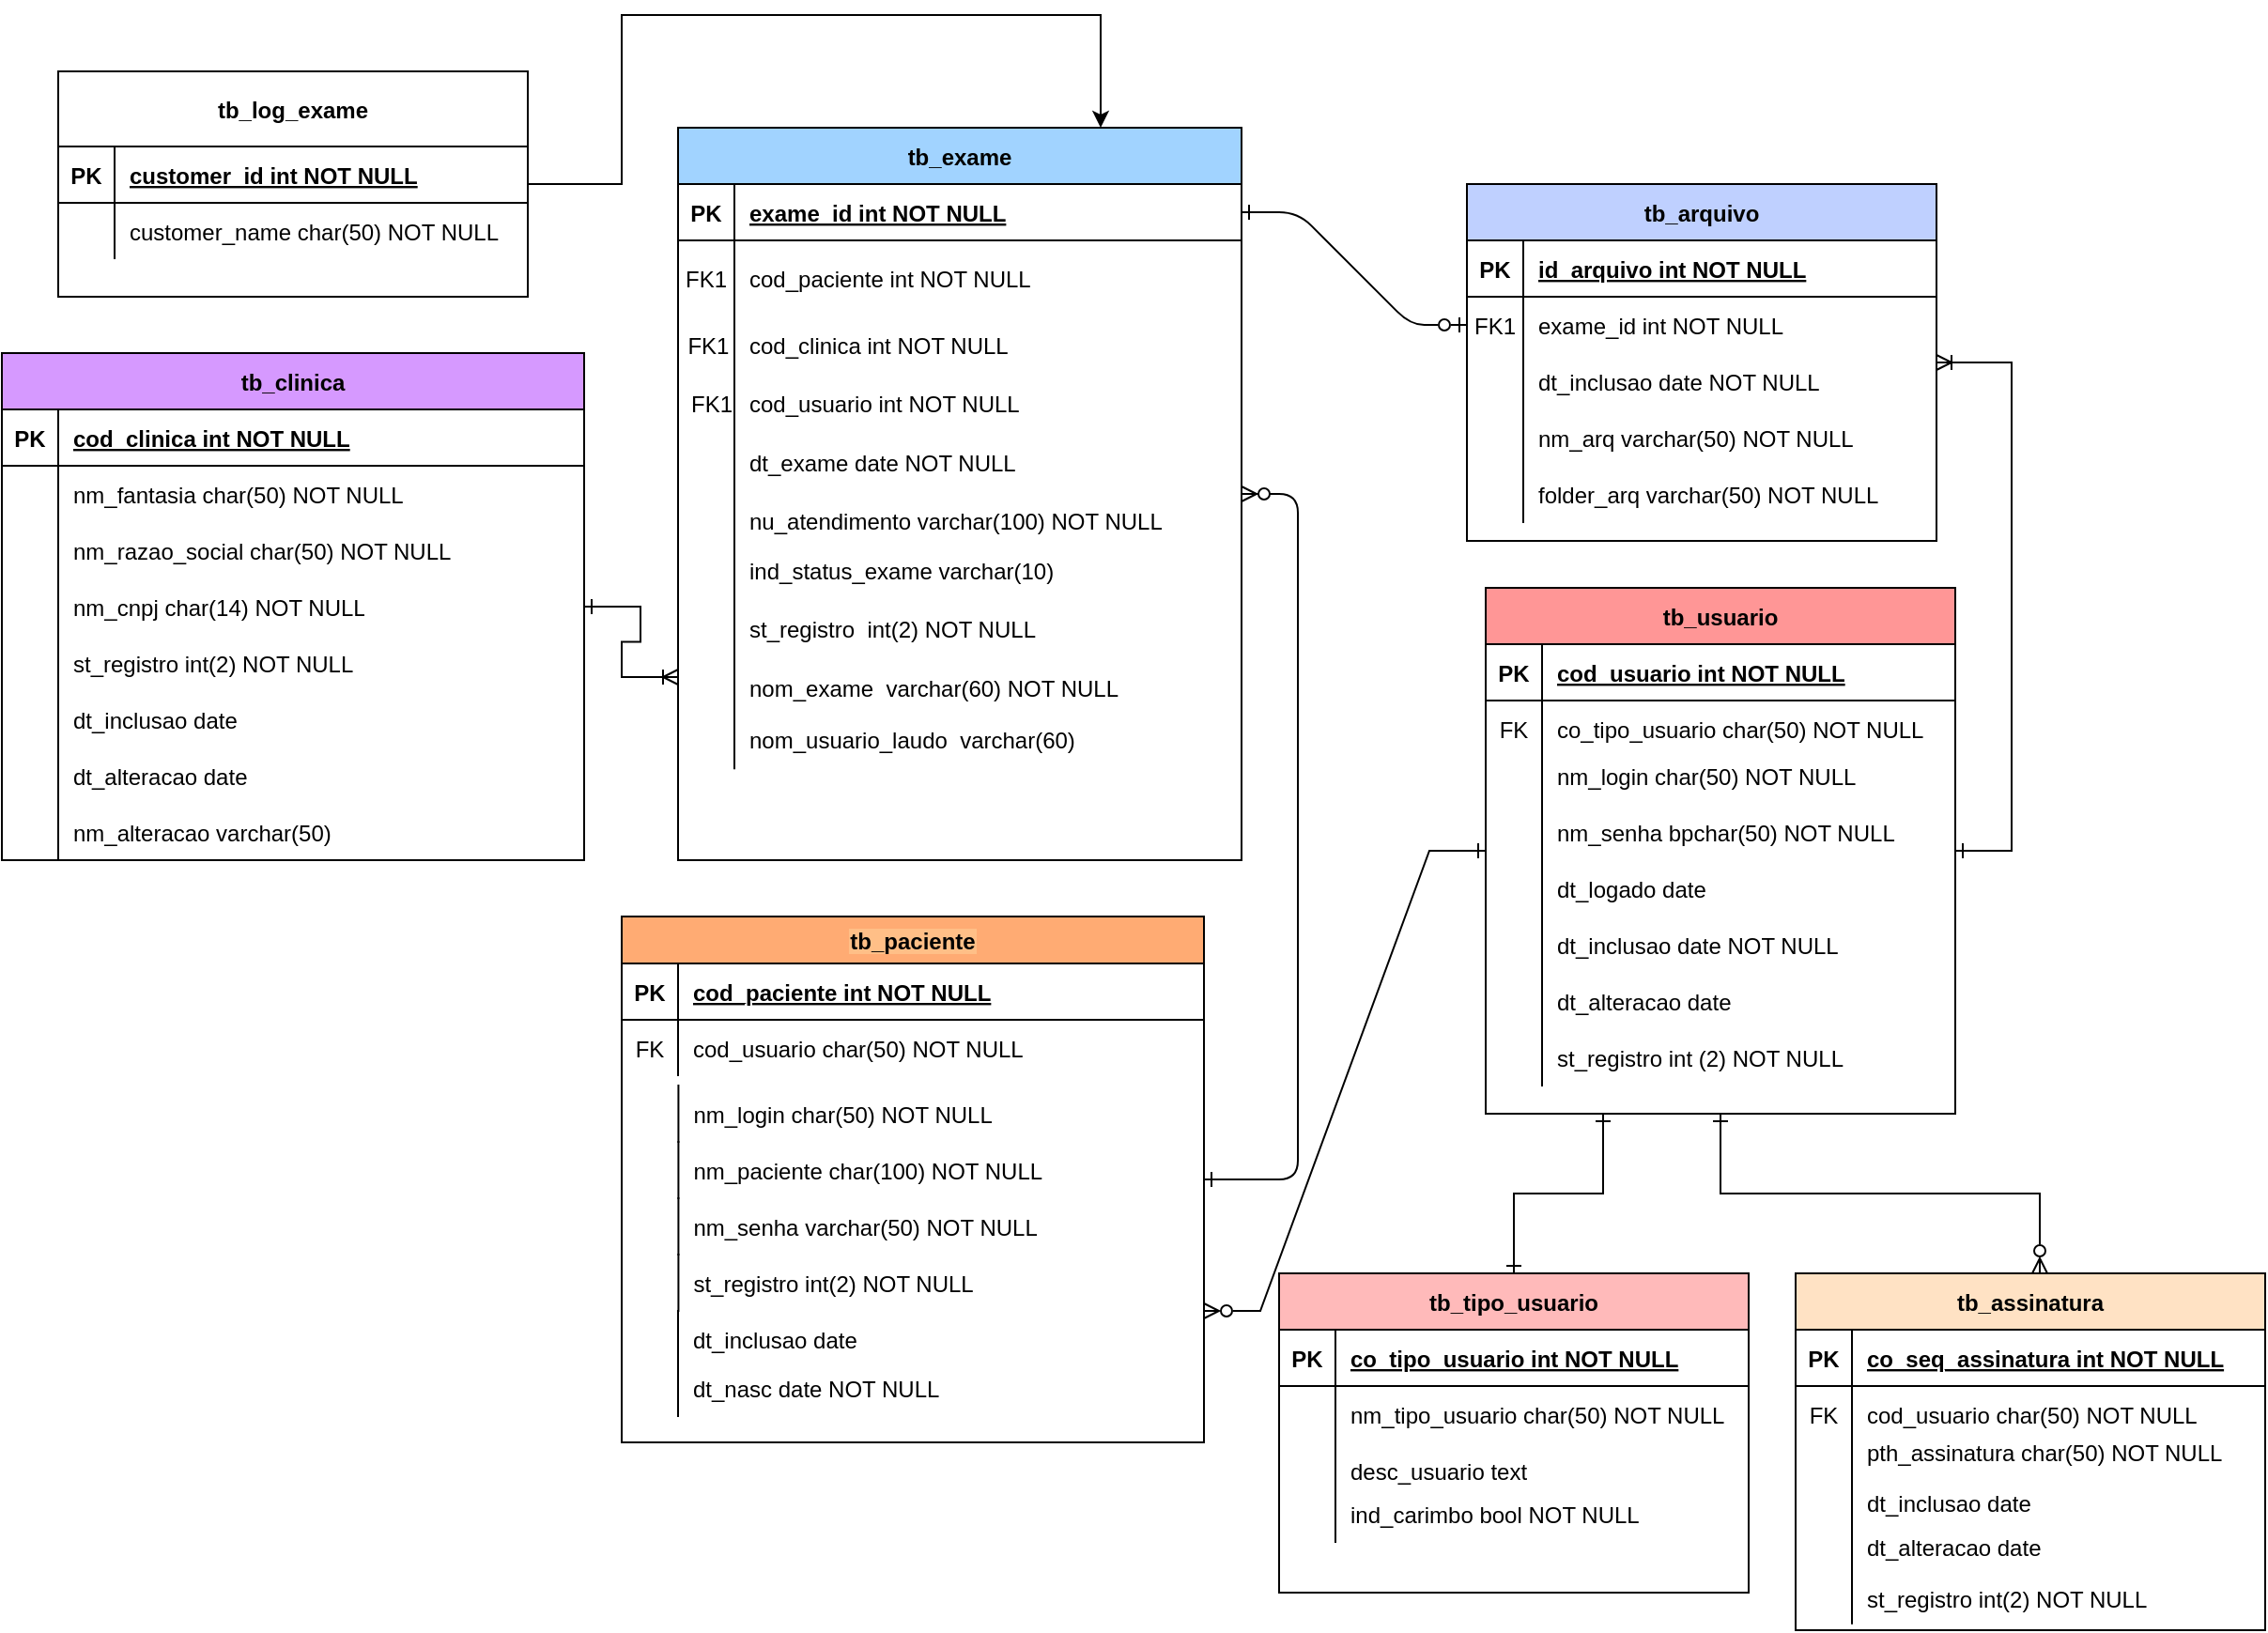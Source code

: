 <mxfile version="21.6.6" type="github">
  <diagram id="R2lEEEUBdFMjLlhIrx00" name="Page-1">
    <mxGraphModel dx="2359" dy="1923" grid="1" gridSize="10" guides="1" tooltips="1" connect="1" arrows="1" fold="1" page="1" pageScale="1" pageWidth="850" pageHeight="1100" math="0" shadow="0" extFonts="Permanent Marker^https://fonts.googleapis.com/css?family=Permanent+Marker">
      <root>
        <mxCell id="0" />
        <mxCell id="1" parent="0" />
        <mxCell id="C-vyLk0tnHw3VtMMgP7b-12" value="" style="edgeStyle=entityRelationEdgeStyle;endArrow=ERzeroToOne;startArrow=ERone;endFill=0;startFill=0;" parent="1" source="C-vyLk0tnHw3VtMMgP7b-3" target="C-vyLk0tnHw3VtMMgP7b-17" edge="1">
          <mxGeometry width="100" height="100" relative="1" as="geometry">
            <mxPoint x="400" y="180" as="sourcePoint" />
            <mxPoint x="460" y="205" as="targetPoint" />
          </mxGeometry>
        </mxCell>
        <mxCell id="cQwE3mgir7CWZ5x__9AR-60" style="edgeStyle=entityRelationEdgeStyle;rounded=0;orthogonalLoop=1;jettySize=auto;html=1;entryX=1;entryY=0.75;entryDx=0;entryDy=0;endArrow=ERzeroToMany;endFill=0;startArrow=ERone;startFill=0;" edge="1" parent="1" source="cQwE3mgir7CWZ5x__9AR-1" target="C-vyLk0tnHw3VtMMgP7b-23">
          <mxGeometry relative="1" as="geometry">
            <Array as="points">
              <mxPoint x="220" y="300" />
              <mxPoint x="240" y="300" />
            </Array>
          </mxGeometry>
        </mxCell>
        <mxCell id="cQwE3mgir7CWZ5x__9AR-61" style="edgeStyle=entityRelationEdgeStyle;rounded=0;orthogonalLoop=1;jettySize=auto;html=1;entryX=1;entryY=0.5;entryDx=0;entryDy=0;startArrow=ERone;startFill=0;endArrow=ERoneToMany;endFill=0;" edge="1" parent="1" source="cQwE3mgir7CWZ5x__9AR-1" target="C-vyLk0tnHw3VtMMgP7b-13">
          <mxGeometry relative="1" as="geometry" />
        </mxCell>
        <mxCell id="cQwE3mgir7CWZ5x__9AR-103" style="edgeStyle=orthogonalEdgeStyle;rounded=0;orthogonalLoop=1;jettySize=auto;html=1;entryX=0.52;entryY=0;entryDx=0;entryDy=0;entryPerimeter=0;endArrow=ERzeroToMany;endFill=0;targetPerimeterSpacing=-1;startArrow=ERone;startFill=0;" edge="1" parent="1" source="cQwE3mgir7CWZ5x__9AR-1" target="cQwE3mgir7CWZ5x__9AR-52">
          <mxGeometry relative="1" as="geometry" />
        </mxCell>
        <mxCell id="cQwE3mgir7CWZ5x__9AR-75" value="" style="group" vertex="1" connectable="0" parent="1">
          <mxGeometry x="-530" y="115" width="330" height="270" as="geometry" />
        </mxCell>
        <mxCell id="cQwE3mgir7CWZ5x__9AR-84" value="" style="group" vertex="1" connectable="0" parent="cQwE3mgir7CWZ5x__9AR-75">
          <mxGeometry y="-275" width="310" height="270" as="geometry" />
        </mxCell>
        <mxCell id="cQwE3mgir7CWZ5x__9AR-85" value="" style="group" vertex="1" connectable="0" parent="cQwE3mgir7CWZ5x__9AR-84">
          <mxGeometry width="310" height="270" as="geometry" />
        </mxCell>
        <mxCell id="cQwE3mgir7CWZ5x__9AR-38" value="tb_clinica" style="shape=table;startSize=30;container=1;collapsible=1;childLayout=tableLayout;fixedRows=1;rowLines=0;fontStyle=1;align=center;resizeLast=1;fillColor=#D699FF;" vertex="1" parent="cQwE3mgir7CWZ5x__9AR-85">
          <mxGeometry width="310" height="270" as="geometry" />
        </mxCell>
        <mxCell id="cQwE3mgir7CWZ5x__9AR-39" value="" style="shape=partialRectangle;collapsible=0;dropTarget=0;pointerEvents=0;fillColor=none;points=[[0,0.5],[1,0.5]];portConstraint=eastwest;top=0;left=0;right=0;bottom=1;" vertex="1" parent="cQwE3mgir7CWZ5x__9AR-38">
          <mxGeometry y="30" width="310" height="30" as="geometry" />
        </mxCell>
        <mxCell id="cQwE3mgir7CWZ5x__9AR-40" value="PK" style="shape=partialRectangle;overflow=hidden;connectable=0;fillColor=none;top=0;left=0;bottom=0;right=0;fontStyle=1;" vertex="1" parent="cQwE3mgir7CWZ5x__9AR-39">
          <mxGeometry width="30" height="30" as="geometry">
            <mxRectangle width="30" height="30" as="alternateBounds" />
          </mxGeometry>
        </mxCell>
        <mxCell id="cQwE3mgir7CWZ5x__9AR-41" value="cod_clinica int NOT NULL " style="shape=partialRectangle;overflow=hidden;connectable=0;fillColor=none;top=0;left=0;bottom=0;right=0;align=left;spacingLeft=6;fontStyle=5;" vertex="1" parent="cQwE3mgir7CWZ5x__9AR-39">
          <mxGeometry x="30" width="280" height="30" as="geometry">
            <mxRectangle width="280" height="30" as="alternateBounds" />
          </mxGeometry>
        </mxCell>
        <mxCell id="cQwE3mgir7CWZ5x__9AR-42" value="" style="shape=partialRectangle;collapsible=0;dropTarget=0;pointerEvents=0;fillColor=none;points=[[0,0.5],[1,0.5]];portConstraint=eastwest;top=0;left=0;right=0;bottom=0;" vertex="1" parent="cQwE3mgir7CWZ5x__9AR-38">
          <mxGeometry y="60" width="310" height="30" as="geometry" />
        </mxCell>
        <mxCell id="cQwE3mgir7CWZ5x__9AR-43" value="" style="shape=partialRectangle;overflow=hidden;connectable=0;fillColor=none;top=0;left=0;bottom=0;right=0;" vertex="1" parent="cQwE3mgir7CWZ5x__9AR-42">
          <mxGeometry width="30" height="30" as="geometry">
            <mxRectangle width="30" height="30" as="alternateBounds" />
          </mxGeometry>
        </mxCell>
        <mxCell id="cQwE3mgir7CWZ5x__9AR-44" value="nm_fantasia char(50) NOT NULL" style="shape=partialRectangle;overflow=hidden;connectable=0;fillColor=none;top=0;left=0;bottom=0;right=0;align=left;spacingLeft=6;" vertex="1" parent="cQwE3mgir7CWZ5x__9AR-42">
          <mxGeometry x="30" width="280" height="30" as="geometry">
            <mxRectangle width="280" height="30" as="alternateBounds" />
          </mxGeometry>
        </mxCell>
        <mxCell id="cQwE3mgir7CWZ5x__9AR-69" value="nm_razao_social char(50) NOT NULL" style="shape=partialRectangle;overflow=hidden;connectable=0;fillColor=none;top=0;left=1;bottom=0;right=0;align=left;spacingLeft=6;" vertex="1" parent="cQwE3mgir7CWZ5x__9AR-85">
          <mxGeometry x="30" y="90" width="230" height="30" as="geometry">
            <mxRectangle width="220" height="30" as="alternateBounds" />
          </mxGeometry>
        </mxCell>
        <mxCell id="cQwE3mgir7CWZ5x__9AR-70" value="nm_cnpj char(14) NOT NULL" style="shape=partialRectangle;overflow=hidden;connectable=0;fillColor=none;top=0;left=1;bottom=0;right=0;align=left;spacingLeft=6;" vertex="1" parent="cQwE3mgir7CWZ5x__9AR-85">
          <mxGeometry x="30" y="120" width="163.75" height="30" as="geometry">
            <mxRectangle width="220" height="30" as="alternateBounds" />
          </mxGeometry>
        </mxCell>
        <mxCell id="cQwE3mgir7CWZ5x__9AR-71" value="st_registro int(2) NOT NULL" style="shape=partialRectangle;overflow=hidden;connectable=0;fillColor=none;top=0;left=1;bottom=0;right=0;align=left;spacingLeft=6;" vertex="1" parent="cQwE3mgir7CWZ5x__9AR-85">
          <mxGeometry x="30" y="150" width="163.75" height="30" as="geometry">
            <mxRectangle width="220" height="30" as="alternateBounds" />
          </mxGeometry>
        </mxCell>
        <mxCell id="cQwE3mgir7CWZ5x__9AR-72" value="dt_inclusao date" style="shape=partialRectangle;overflow=hidden;connectable=0;fillColor=none;top=0;left=1;bottom=0;right=0;align=left;spacingLeft=6;" vertex="1" parent="cQwE3mgir7CWZ5x__9AR-85">
          <mxGeometry x="30" y="180" width="163.75" height="30" as="geometry">
            <mxRectangle width="220" height="30" as="alternateBounds" />
          </mxGeometry>
        </mxCell>
        <mxCell id="cQwE3mgir7CWZ5x__9AR-73" value="dt_alteracao date" style="shape=partialRectangle;overflow=hidden;connectable=0;fillColor=none;top=0;left=1;bottom=0;right=0;align=left;spacingLeft=6;" vertex="1" parent="cQwE3mgir7CWZ5x__9AR-85">
          <mxGeometry x="30" y="210" width="163.75" height="30" as="geometry">
            <mxRectangle width="220" height="30" as="alternateBounds" />
          </mxGeometry>
        </mxCell>
        <mxCell id="cQwE3mgir7CWZ5x__9AR-74" value="nm_alteracao varchar(50)" style="shape=partialRectangle;overflow=hidden;connectable=0;fillColor=none;top=0;left=1;bottom=0;right=0;align=left;spacingLeft=6;" vertex="1" parent="cQwE3mgir7CWZ5x__9AR-85">
          <mxGeometry x="30" y="240" width="163.75" height="30" as="geometry">
            <mxRectangle width="220" height="30" as="alternateBounds" />
          </mxGeometry>
        </mxCell>
        <mxCell id="cQwE3mgir7CWZ5x__9AR-78" value="" style="group" vertex="1" connectable="0" parent="1">
          <mxGeometry x="250" y="-250" width="250" height="190" as="geometry" />
        </mxCell>
        <mxCell id="C-vyLk0tnHw3VtMMgP7b-13" value="tb_arquivo" style="shape=table;startSize=30;container=1;collapsible=1;childLayout=tableLayout;fixedRows=1;rowLines=0;fontStyle=1;align=center;resizeLast=1;fillColor=#BFD0FF;" parent="cQwE3mgir7CWZ5x__9AR-78" vertex="1">
          <mxGeometry width="250" height="190" as="geometry" />
        </mxCell>
        <mxCell id="C-vyLk0tnHw3VtMMgP7b-14" value="" style="shape=partialRectangle;collapsible=0;dropTarget=0;pointerEvents=0;fillColor=none;points=[[0,0.5],[1,0.5]];portConstraint=eastwest;top=0;left=0;right=0;bottom=1;" parent="C-vyLk0tnHw3VtMMgP7b-13" vertex="1">
          <mxGeometry y="30" width="250" height="30" as="geometry" />
        </mxCell>
        <mxCell id="C-vyLk0tnHw3VtMMgP7b-15" value="PK" style="shape=partialRectangle;overflow=hidden;connectable=0;fillColor=none;top=0;left=0;bottom=0;right=0;fontStyle=1;" parent="C-vyLk0tnHw3VtMMgP7b-14" vertex="1">
          <mxGeometry width="30" height="30" as="geometry">
            <mxRectangle width="30" height="30" as="alternateBounds" />
          </mxGeometry>
        </mxCell>
        <mxCell id="C-vyLk0tnHw3VtMMgP7b-16" value="id_arquivo int NOT NULL " style="shape=partialRectangle;overflow=hidden;connectable=0;fillColor=none;top=0;left=0;bottom=0;right=0;align=left;spacingLeft=6;fontStyle=5;" parent="C-vyLk0tnHw3VtMMgP7b-14" vertex="1">
          <mxGeometry x="30" width="220" height="30" as="geometry">
            <mxRectangle width="220" height="30" as="alternateBounds" />
          </mxGeometry>
        </mxCell>
        <mxCell id="C-vyLk0tnHw3VtMMgP7b-17" value="" style="shape=partialRectangle;collapsible=0;dropTarget=0;pointerEvents=0;fillColor=none;points=[[0,0.5],[1,0.5]];portConstraint=eastwest;top=0;left=0;right=0;bottom=0;" parent="C-vyLk0tnHw3VtMMgP7b-13" vertex="1">
          <mxGeometry y="60" width="250" height="30" as="geometry" />
        </mxCell>
        <mxCell id="C-vyLk0tnHw3VtMMgP7b-18" value="FK1" style="shape=partialRectangle;overflow=hidden;connectable=0;fillColor=none;top=0;left=0;bottom=0;right=0;" parent="C-vyLk0tnHw3VtMMgP7b-17" vertex="1">
          <mxGeometry width="30" height="30" as="geometry">
            <mxRectangle width="30" height="30" as="alternateBounds" />
          </mxGeometry>
        </mxCell>
        <mxCell id="C-vyLk0tnHw3VtMMgP7b-19" value="exame_id int NOT NULL" style="shape=partialRectangle;overflow=hidden;connectable=0;fillColor=none;top=0;left=0;bottom=0;right=0;align=left;spacingLeft=6;" parent="C-vyLk0tnHw3VtMMgP7b-17" vertex="1">
          <mxGeometry x="30" width="220" height="30" as="geometry">
            <mxRectangle width="220" height="30" as="alternateBounds" />
          </mxGeometry>
        </mxCell>
        <mxCell id="C-vyLk0tnHw3VtMMgP7b-20" value="" style="shape=partialRectangle;collapsible=0;dropTarget=0;pointerEvents=0;fillColor=none;points=[[0,0.5],[1,0.5]];portConstraint=eastwest;top=0;left=0;right=0;bottom=0;" parent="C-vyLk0tnHw3VtMMgP7b-13" vertex="1">
          <mxGeometry y="90" width="250" height="30" as="geometry" />
        </mxCell>
        <mxCell id="C-vyLk0tnHw3VtMMgP7b-21" value="" style="shape=partialRectangle;overflow=hidden;connectable=0;fillColor=none;top=0;left=0;bottom=0;right=0;" parent="C-vyLk0tnHw3VtMMgP7b-20" vertex="1">
          <mxGeometry width="30" height="30" as="geometry">
            <mxRectangle width="30" height="30" as="alternateBounds" />
          </mxGeometry>
        </mxCell>
        <mxCell id="C-vyLk0tnHw3VtMMgP7b-22" value="dt_inclusao date NOT NULL" style="shape=partialRectangle;overflow=hidden;connectable=0;fillColor=none;top=0;left=0;bottom=0;right=0;align=left;spacingLeft=6;" parent="C-vyLk0tnHw3VtMMgP7b-20" vertex="1">
          <mxGeometry x="30" width="220" height="30" as="geometry">
            <mxRectangle width="220" height="30" as="alternateBounds" />
          </mxGeometry>
        </mxCell>
        <mxCell id="cQwE3mgir7CWZ5x__9AR-76" value="nm_arq varchar(50) NOT NULL" style="shape=partialRectangle;overflow=hidden;connectable=0;fillColor=none;top=0;left=1;bottom=0;right=0;align=left;spacingLeft=6;" vertex="1" parent="cQwE3mgir7CWZ5x__9AR-78">
          <mxGeometry x="30" y="120" width="220" height="30" as="geometry">
            <mxRectangle width="220" height="30" as="alternateBounds" />
          </mxGeometry>
        </mxCell>
        <mxCell id="cQwE3mgir7CWZ5x__9AR-77" value="folder_arq varchar(50) NOT NULL" style="shape=partialRectangle;overflow=hidden;connectable=0;fillColor=none;top=0;left=1;bottom=0;right=0;align=left;spacingLeft=6;" vertex="1" parent="cQwE3mgir7CWZ5x__9AR-78">
          <mxGeometry x="30" y="150" width="220" height="30" as="geometry">
            <mxRectangle width="220" height="30" as="alternateBounds" />
          </mxGeometry>
        </mxCell>
        <mxCell id="cQwE3mgir7CWZ5x__9AR-79" style="edgeStyle=entityRelationEdgeStyle;rounded=0;orthogonalLoop=1;jettySize=auto;html=1;entryX=0;entryY=0.75;entryDx=0;entryDy=0;startArrow=ERone;startFill=0;endArrow=ERoneToMany;endFill=0;" edge="1" parent="1" source="cQwE3mgir7CWZ5x__9AR-38" target="C-vyLk0tnHw3VtMMgP7b-2">
          <mxGeometry relative="1" as="geometry" />
        </mxCell>
        <mxCell id="cQwE3mgir7CWZ5x__9AR-104" value="" style="group" vertex="1" connectable="0" parent="1">
          <mxGeometry x="425" y="330" width="250" height="190" as="geometry" />
        </mxCell>
        <mxCell id="cQwE3mgir7CWZ5x__9AR-52" value="tb_assinatura" style="shape=table;startSize=30;container=1;collapsible=1;childLayout=tableLayout;fixedRows=1;rowLines=0;fontStyle=1;align=center;resizeLast=1;fillColor=#FFE2C4;" vertex="1" parent="cQwE3mgir7CWZ5x__9AR-104">
          <mxGeometry width="250" height="190" as="geometry" />
        </mxCell>
        <mxCell id="cQwE3mgir7CWZ5x__9AR-53" value="" style="shape=partialRectangle;collapsible=0;dropTarget=0;pointerEvents=0;fillColor=none;points=[[0,0.5],[1,0.5]];portConstraint=eastwest;top=0;left=0;right=0;bottom=1;" vertex="1" parent="cQwE3mgir7CWZ5x__9AR-52">
          <mxGeometry y="30" width="250" height="30" as="geometry" />
        </mxCell>
        <mxCell id="cQwE3mgir7CWZ5x__9AR-54" value="PK" style="shape=partialRectangle;overflow=hidden;connectable=0;fillColor=none;top=0;left=0;bottom=0;right=0;fontStyle=1;" vertex="1" parent="cQwE3mgir7CWZ5x__9AR-53">
          <mxGeometry width="30" height="30" as="geometry">
            <mxRectangle width="30" height="30" as="alternateBounds" />
          </mxGeometry>
        </mxCell>
        <mxCell id="cQwE3mgir7CWZ5x__9AR-55" value="co_seq_assinatura int NOT NULL " style="shape=partialRectangle;overflow=hidden;connectable=0;fillColor=none;top=0;left=0;bottom=0;right=0;align=left;spacingLeft=6;fontStyle=5;" vertex="1" parent="cQwE3mgir7CWZ5x__9AR-53">
          <mxGeometry x="30" width="220" height="30" as="geometry">
            <mxRectangle width="220" height="30" as="alternateBounds" />
          </mxGeometry>
        </mxCell>
        <mxCell id="cQwE3mgir7CWZ5x__9AR-56" value="" style="shape=partialRectangle;collapsible=0;dropTarget=0;pointerEvents=0;fillColor=none;points=[[0,0.5],[1,0.5]];portConstraint=eastwest;top=0;left=0;right=0;bottom=0;" vertex="1" parent="cQwE3mgir7CWZ5x__9AR-52">
          <mxGeometry y="60" width="250" height="30" as="geometry" />
        </mxCell>
        <mxCell id="cQwE3mgir7CWZ5x__9AR-57" value="FK" style="shape=partialRectangle;overflow=hidden;connectable=0;fillColor=none;top=0;left=0;bottom=0;right=0;" vertex="1" parent="cQwE3mgir7CWZ5x__9AR-56">
          <mxGeometry width="30" height="30" as="geometry">
            <mxRectangle width="30" height="30" as="alternateBounds" />
          </mxGeometry>
        </mxCell>
        <mxCell id="cQwE3mgir7CWZ5x__9AR-58" value="cod_usuario char(50) NOT NULL" style="shape=partialRectangle;overflow=hidden;connectable=0;fillColor=none;top=0;left=0;bottom=0;right=0;align=left;spacingLeft=6;" vertex="1" parent="cQwE3mgir7CWZ5x__9AR-56">
          <mxGeometry x="30" width="220" height="30" as="geometry">
            <mxRectangle width="220" height="30" as="alternateBounds" />
          </mxGeometry>
        </mxCell>
        <mxCell id="cQwE3mgir7CWZ5x__9AR-99" value="pth_assinatura char(50) NOT NULL" style="shape=partialRectangle;overflow=hidden;connectable=0;fillColor=none;top=0;left=1;bottom=0;right=0;align=left;spacingLeft=6;" vertex="1" parent="cQwE3mgir7CWZ5x__9AR-104">
          <mxGeometry x="30" y="81.429" width="220" height="27.143" as="geometry">
            <mxRectangle width="220" height="30" as="alternateBounds" />
          </mxGeometry>
        </mxCell>
        <mxCell id="cQwE3mgir7CWZ5x__9AR-100" value="dt_inclusao date" style="shape=partialRectangle;overflow=hidden;connectable=0;fillColor=none;top=0;left=1;bottom=0;right=0;align=left;spacingLeft=6;" vertex="1" parent="cQwE3mgir7CWZ5x__9AR-104">
          <mxGeometry x="30" y="108.571" width="220" height="27.143" as="geometry">
            <mxRectangle width="220" height="30" as="alternateBounds" />
          </mxGeometry>
        </mxCell>
        <mxCell id="cQwE3mgir7CWZ5x__9AR-101" value="dt_alteracao date" style="shape=partialRectangle;overflow=hidden;connectable=0;fillColor=none;top=0;left=1;bottom=0;right=0;align=left;spacingLeft=6;" vertex="1" parent="cQwE3mgir7CWZ5x__9AR-104">
          <mxGeometry x="30" y="132.095" width="220" height="27.143" as="geometry">
            <mxRectangle width="220" height="30" as="alternateBounds" />
          </mxGeometry>
        </mxCell>
        <mxCell id="cQwE3mgir7CWZ5x__9AR-102" value="st_registro int(2) NOT NULL" style="shape=partialRectangle;overflow=hidden;connectable=0;fillColor=none;top=0;left=1;bottom=0;right=0;align=left;spacingLeft=6;" vertex="1" parent="cQwE3mgir7CWZ5x__9AR-104">
          <mxGeometry x="30" y="159.238" width="220" height="27.143" as="geometry">
            <mxRectangle width="220" height="30" as="alternateBounds" />
          </mxGeometry>
        </mxCell>
        <mxCell id="cQwE3mgir7CWZ5x__9AR-107" value="" style="group" vertex="1" connectable="0" parent="1">
          <mxGeometry x="150" y="330" width="250" height="170" as="geometry" />
        </mxCell>
        <mxCell id="cQwE3mgir7CWZ5x__9AR-8" value="tb_tipo_usuario" style="shape=table;startSize=30;container=1;collapsible=1;childLayout=tableLayout;fixedRows=1;rowLines=0;fontStyle=1;align=center;resizeLast=1;fillColor=#FFBABA;" vertex="1" parent="cQwE3mgir7CWZ5x__9AR-107">
          <mxGeometry width="250" height="170" as="geometry" />
        </mxCell>
        <mxCell id="cQwE3mgir7CWZ5x__9AR-9" value="" style="shape=partialRectangle;collapsible=0;dropTarget=0;pointerEvents=0;fillColor=none;points=[[0,0.5],[1,0.5]];portConstraint=eastwest;top=0;left=0;right=0;bottom=1;" vertex="1" parent="cQwE3mgir7CWZ5x__9AR-8">
          <mxGeometry y="30" width="250" height="30" as="geometry" />
        </mxCell>
        <mxCell id="cQwE3mgir7CWZ5x__9AR-10" value="PK" style="shape=partialRectangle;overflow=hidden;connectable=0;fillColor=none;top=0;left=0;bottom=0;right=0;fontStyle=1;" vertex="1" parent="cQwE3mgir7CWZ5x__9AR-9">
          <mxGeometry width="30" height="30" as="geometry">
            <mxRectangle width="30" height="30" as="alternateBounds" />
          </mxGeometry>
        </mxCell>
        <mxCell id="cQwE3mgir7CWZ5x__9AR-11" value="co_tipo_usuario int NOT NULL " style="shape=partialRectangle;overflow=hidden;connectable=0;fillColor=none;top=0;left=0;bottom=0;right=0;align=left;spacingLeft=6;fontStyle=5;" vertex="1" parent="cQwE3mgir7CWZ5x__9AR-9">
          <mxGeometry x="30" width="220" height="30" as="geometry">
            <mxRectangle width="220" height="30" as="alternateBounds" />
          </mxGeometry>
        </mxCell>
        <mxCell id="cQwE3mgir7CWZ5x__9AR-12" value="" style="shape=partialRectangle;collapsible=0;dropTarget=0;pointerEvents=0;fillColor=none;points=[[0,0.5],[1,0.5]];portConstraint=eastwest;top=0;left=0;right=0;bottom=0;" vertex="1" parent="cQwE3mgir7CWZ5x__9AR-8">
          <mxGeometry y="60" width="250" height="30" as="geometry" />
        </mxCell>
        <mxCell id="cQwE3mgir7CWZ5x__9AR-13" value="" style="shape=partialRectangle;overflow=hidden;connectable=0;fillColor=none;top=0;left=0;bottom=0;right=0;" vertex="1" parent="cQwE3mgir7CWZ5x__9AR-12">
          <mxGeometry width="30" height="30" as="geometry">
            <mxRectangle width="30" height="30" as="alternateBounds" />
          </mxGeometry>
        </mxCell>
        <mxCell id="cQwE3mgir7CWZ5x__9AR-14" value="nm_tipo_usuario char(50) NOT NULL" style="shape=partialRectangle;overflow=hidden;connectable=0;fillColor=none;top=0;left=0;bottom=0;right=0;align=left;spacingLeft=6;" vertex="1" parent="cQwE3mgir7CWZ5x__9AR-12">
          <mxGeometry x="30" width="220" height="30" as="geometry">
            <mxRectangle width="220" height="30" as="alternateBounds" />
          </mxGeometry>
        </mxCell>
        <mxCell id="cQwE3mgir7CWZ5x__9AR-105" value="desc_usuario text" style="shape=partialRectangle;overflow=hidden;connectable=0;fillColor=none;top=0;left=1;bottom=0;right=0;align=left;spacingLeft=6;" vertex="1" parent="cQwE3mgir7CWZ5x__9AR-107">
          <mxGeometry x="30" y="90" width="220" height="30" as="geometry">
            <mxRectangle width="220" height="30" as="alternateBounds" />
          </mxGeometry>
        </mxCell>
        <mxCell id="cQwE3mgir7CWZ5x__9AR-106" value="ind_carimbo bool NOT NULL" style="shape=partialRectangle;overflow=hidden;connectable=0;fillColor=none;top=0;left=1;bottom=0;right=0;align=left;spacingLeft=6;" vertex="1" parent="cQwE3mgir7CWZ5x__9AR-107">
          <mxGeometry x="30" y="113" width="220" height="30" as="geometry">
            <mxRectangle width="220" height="30" as="alternateBounds" />
          </mxGeometry>
        </mxCell>
        <mxCell id="cQwE3mgir7CWZ5x__9AR-108" style="edgeStyle=orthogonalEdgeStyle;rounded=0;orthogonalLoop=1;jettySize=auto;html=1;entryX=0.25;entryY=1;entryDx=0;entryDy=0;startArrow=ERone;startFill=0;endArrow=ERone;endFill=0;" edge="1" parent="1" source="cQwE3mgir7CWZ5x__9AR-8" target="cQwE3mgir7CWZ5x__9AR-1">
          <mxGeometry relative="1" as="geometry" />
        </mxCell>
        <mxCell id="C-vyLk0tnHw3VtMMgP7b-1" value="" style="edgeStyle=entityRelationEdgeStyle;endArrow=ERzeroToMany;startArrow=ERone;endFill=1;startFill=0;" parent="1" source="C-vyLk0tnHw3VtMMgP7b-23" target="C-vyLk0tnHw3VtMMgP7b-2" edge="1">
          <mxGeometry width="100" height="100" relative="1" as="geometry">
            <mxPoint x="-140" y="561" as="sourcePoint" />
            <mxPoint x="50" y="180" as="targetPoint" />
            <Array as="points">
              <mxPoint x="240" y="180" />
              <mxPoint x="240" y="90" />
              <mxPoint x="220" y="110" />
              <mxPoint x="200" y="170" />
            </Array>
          </mxGeometry>
        </mxCell>
        <mxCell id="cQwE3mgir7CWZ5x__9AR-86" value="" style="group;fillColor=default;" vertex="1" connectable="0" parent="1">
          <mxGeometry x="-200" y="140" width="310" height="280" as="geometry" />
        </mxCell>
        <mxCell id="cQwE3mgir7CWZ5x__9AR-94" value="" style="group" vertex="1" connectable="0" parent="cQwE3mgir7CWZ5x__9AR-86">
          <mxGeometry width="310" height="280" as="geometry" />
        </mxCell>
        <mxCell id="C-vyLk0tnHw3VtMMgP7b-23" value="tb_paciente" style="shape=table;startSize=25;container=1;collapsible=1;childLayout=tableLayout;fixedRows=1;rowLines=0;fontStyle=1;align=center;resizeLast=1;labelBackgroundColor=#FFBF87;fillColor=#FFAB73;" parent="cQwE3mgir7CWZ5x__9AR-94" vertex="1">
          <mxGeometry width="310" height="280" as="geometry" />
        </mxCell>
        <mxCell id="C-vyLk0tnHw3VtMMgP7b-24" value="" style="shape=partialRectangle;collapsible=0;dropTarget=0;pointerEvents=0;fillColor=none;points=[[0,0.5],[1,0.5]];portConstraint=eastwest;top=0;left=0;right=0;bottom=1;" parent="C-vyLk0tnHw3VtMMgP7b-23" vertex="1">
          <mxGeometry y="25" width="310" height="30" as="geometry" />
        </mxCell>
        <mxCell id="C-vyLk0tnHw3VtMMgP7b-25" value="PK" style="shape=partialRectangle;overflow=hidden;connectable=0;fillColor=none;top=0;left=0;bottom=0;right=0;fontStyle=1;" parent="C-vyLk0tnHw3VtMMgP7b-24" vertex="1">
          <mxGeometry width="30" height="30" as="geometry">
            <mxRectangle width="30" height="30" as="alternateBounds" />
          </mxGeometry>
        </mxCell>
        <mxCell id="C-vyLk0tnHw3VtMMgP7b-26" value="cod_paciente int NOT NULL " style="shape=partialRectangle;overflow=hidden;connectable=0;fillColor=none;top=0;left=0;bottom=0;right=0;align=left;spacingLeft=6;fontStyle=5;" parent="C-vyLk0tnHw3VtMMgP7b-24" vertex="1">
          <mxGeometry x="30" width="280" height="30" as="geometry">
            <mxRectangle width="280" height="30" as="alternateBounds" />
          </mxGeometry>
        </mxCell>
        <mxCell id="C-vyLk0tnHw3VtMMgP7b-27" value="" style="shape=partialRectangle;collapsible=0;dropTarget=0;pointerEvents=0;fillColor=none;points=[[0,0.5],[1,0.5]];portConstraint=eastwest;top=0;left=0;right=0;bottom=0;" parent="C-vyLk0tnHw3VtMMgP7b-23" vertex="1">
          <mxGeometry y="55" width="310" height="30" as="geometry" />
        </mxCell>
        <mxCell id="C-vyLk0tnHw3VtMMgP7b-28" value="FK" style="shape=partialRectangle;overflow=hidden;connectable=0;fillColor=none;top=0;left=0;bottom=0;right=0;" parent="C-vyLk0tnHw3VtMMgP7b-27" vertex="1">
          <mxGeometry width="30" height="30" as="geometry">
            <mxRectangle width="30" height="30" as="alternateBounds" />
          </mxGeometry>
        </mxCell>
        <mxCell id="C-vyLk0tnHw3VtMMgP7b-29" value="cod_usuario char(50) NOT NULL" style="shape=partialRectangle;overflow=hidden;connectable=0;fillColor=none;top=0;left=0;bottom=0;right=0;align=left;spacingLeft=6;" parent="C-vyLk0tnHw3VtMMgP7b-27" vertex="1">
          <mxGeometry x="30" width="280" height="30" as="geometry">
            <mxRectangle width="280" height="30" as="alternateBounds" />
          </mxGeometry>
        </mxCell>
        <mxCell id="cQwE3mgir7CWZ5x__9AR-80" value="" style="group" vertex="1" connectable="0" parent="cQwE3mgir7CWZ5x__9AR-94">
          <mxGeometry x="30.2" y="90" width="250.8" height="60" as="geometry" />
        </mxCell>
        <mxCell id="cQwE3mgir7CWZ5x__9AR-67" value="nm_login char(50) NOT NULL" style="shape=partialRectangle;overflow=hidden;connectable=0;fillColor=none;top=0;left=1;bottom=0;right=0;align=left;spacingLeft=6;" vertex="1" parent="cQwE3mgir7CWZ5x__9AR-80">
          <mxGeometry width="250.8" height="30" as="geometry">
            <mxRectangle width="220" height="30" as="alternateBounds" />
          </mxGeometry>
        </mxCell>
        <mxCell id="cQwE3mgir7CWZ5x__9AR-68" value="nm_paciente char(100) NOT NULL" style="shape=partialRectangle;overflow=hidden;connectable=0;fillColor=none;top=0;left=1;bottom=0;right=0;align=left;spacingLeft=6;" vertex="1" parent="cQwE3mgir7CWZ5x__9AR-80">
          <mxGeometry y="30" width="250.8" height="30" as="geometry">
            <mxRectangle width="220" height="30" as="alternateBounds" />
          </mxGeometry>
        </mxCell>
        <mxCell id="cQwE3mgir7CWZ5x__9AR-87" value="" style="group" vertex="1" connectable="0" parent="cQwE3mgir7CWZ5x__9AR-94">
          <mxGeometry x="30.2" y="150" width="250.8" height="60" as="geometry" />
        </mxCell>
        <mxCell id="cQwE3mgir7CWZ5x__9AR-88" value="nm_senha varchar(50) NOT NULL" style="shape=partialRectangle;overflow=hidden;connectable=0;fillColor=none;top=0;left=1;bottom=0;right=0;align=left;spacingLeft=6;" vertex="1" parent="cQwE3mgir7CWZ5x__9AR-87">
          <mxGeometry width="250.8" height="30" as="geometry">
            <mxRectangle width="220" height="30" as="alternateBounds" />
          </mxGeometry>
        </mxCell>
        <mxCell id="cQwE3mgir7CWZ5x__9AR-89" value="st_registro int(2) NOT NULL" style="shape=partialRectangle;overflow=hidden;connectable=0;fillColor=none;top=0;left=1;bottom=0;right=0;align=left;spacingLeft=6;" vertex="1" parent="cQwE3mgir7CWZ5x__9AR-87">
          <mxGeometry y="30" width="250.8" height="30" as="geometry">
            <mxRectangle width="220" height="30" as="alternateBounds" />
          </mxGeometry>
        </mxCell>
        <mxCell id="cQwE3mgir7CWZ5x__9AR-91" value="dt_inclusao date " style="shape=partialRectangle;overflow=hidden;connectable=0;fillColor=none;top=0;left=1;bottom=0;right=0;align=left;spacingLeft=6;" vertex="1" parent="cQwE3mgir7CWZ5x__9AR-94">
          <mxGeometry x="30" y="210" width="280" height="30" as="geometry">
            <mxRectangle width="220" height="30" as="alternateBounds" />
          </mxGeometry>
        </mxCell>
        <mxCell id="cQwE3mgir7CWZ5x__9AR-93" value="dt_nasc date NOT NULL " style="shape=partialRectangle;overflow=hidden;connectable=0;fillColor=none;top=0;left=1;bottom=0;right=0;align=left;spacingLeft=6;" vertex="1" parent="cQwE3mgir7CWZ5x__9AR-94">
          <mxGeometry x="30" y="236" width="280" height="30" as="geometry">
            <mxRectangle width="220" height="30" as="alternateBounds" />
          </mxGeometry>
        </mxCell>
        <mxCell id="cQwE3mgir7CWZ5x__9AR-90" value="" style="group" vertex="1" connectable="0" parent="1">
          <mxGeometry x="-170" y="-220" width="300" height="330" as="geometry" />
        </mxCell>
        <mxCell id="cQwE3mgir7CWZ5x__9AR-29" value="" style="group" vertex="1" connectable="0" parent="cQwE3mgir7CWZ5x__9AR-90">
          <mxGeometry width="300" height="330" as="geometry" />
        </mxCell>
        <mxCell id="C-vyLk0tnHw3VtMMgP7b-2" value="tb_exame" style="shape=table;startSize=30;container=1;collapsible=1;childLayout=tableLayout;fixedRows=1;rowLines=0;fontStyle=1;align=center;resizeLast=1;fillColor=#A1D3FF;" parent="cQwE3mgir7CWZ5x__9AR-29" vertex="1">
          <mxGeometry y="-60" width="300" height="390" as="geometry" />
        </mxCell>
        <mxCell id="C-vyLk0tnHw3VtMMgP7b-3" value="" style="shape=partialRectangle;collapsible=0;dropTarget=0;pointerEvents=0;fillColor=none;points=[[0,0.5],[1,0.5]];portConstraint=eastwest;top=0;left=0;right=0;bottom=1;" parent="C-vyLk0tnHw3VtMMgP7b-2" vertex="1">
          <mxGeometry y="30" width="300" height="30" as="geometry" />
        </mxCell>
        <mxCell id="C-vyLk0tnHw3VtMMgP7b-4" value="PK" style="shape=partialRectangle;overflow=hidden;connectable=0;fillColor=none;top=0;left=0;bottom=0;right=0;fontStyle=1;" parent="C-vyLk0tnHw3VtMMgP7b-3" vertex="1">
          <mxGeometry width="30" height="30" as="geometry">
            <mxRectangle width="30" height="30" as="alternateBounds" />
          </mxGeometry>
        </mxCell>
        <mxCell id="C-vyLk0tnHw3VtMMgP7b-5" value="exame_id int NOT NULL " style="shape=partialRectangle;overflow=hidden;connectable=0;fillColor=none;top=0;left=0;bottom=0;right=0;align=left;spacingLeft=6;fontStyle=5;" parent="C-vyLk0tnHw3VtMMgP7b-3" vertex="1">
          <mxGeometry x="30" width="270" height="30" as="geometry">
            <mxRectangle width="270" height="30" as="alternateBounds" />
          </mxGeometry>
        </mxCell>
        <mxCell id="C-vyLk0tnHw3VtMMgP7b-6" value="" style="shape=partialRectangle;collapsible=0;dropTarget=0;pointerEvents=0;fillColor=none;points=[[0,0.5],[1,0.5]];portConstraint=eastwest;top=0;left=0;right=0;bottom=0;" parent="C-vyLk0tnHw3VtMMgP7b-2" vertex="1">
          <mxGeometry y="60" width="300" height="40" as="geometry" />
        </mxCell>
        <mxCell id="C-vyLk0tnHw3VtMMgP7b-7" value="FK1" style="shape=partialRectangle;overflow=hidden;connectable=0;fillColor=none;top=0;left=0;bottom=0;right=0;" parent="C-vyLk0tnHw3VtMMgP7b-6" vertex="1">
          <mxGeometry width="30" height="40" as="geometry">
            <mxRectangle width="30" height="40" as="alternateBounds" />
          </mxGeometry>
        </mxCell>
        <mxCell id="C-vyLk0tnHw3VtMMgP7b-8" value="cod_paciente int NOT NULL" style="shape=partialRectangle;overflow=hidden;connectable=0;fillColor=none;top=0;left=0;bottom=0;right=0;align=left;spacingLeft=6;" parent="C-vyLk0tnHw3VtMMgP7b-6" vertex="1">
          <mxGeometry x="30" width="270" height="40" as="geometry">
            <mxRectangle width="270" height="40" as="alternateBounds" />
          </mxGeometry>
        </mxCell>
        <mxCell id="C-vyLk0tnHw3VtMMgP7b-9" value="" style="shape=partialRectangle;collapsible=0;dropTarget=0;pointerEvents=0;fillColor=none;points=[[0,0.5],[1,0.5]];portConstraint=eastwest;top=0;left=0;right=0;bottom=0;" parent="C-vyLk0tnHw3VtMMgP7b-2" vertex="1">
          <mxGeometry y="100" width="300" height="30" as="geometry" />
        </mxCell>
        <mxCell id="C-vyLk0tnHw3VtMMgP7b-10" value="" style="shape=partialRectangle;overflow=hidden;connectable=0;fillColor=none;top=0;left=0;bottom=0;right=0;" parent="C-vyLk0tnHw3VtMMgP7b-9" vertex="1">
          <mxGeometry width="300" height="30" as="geometry">
            <mxRectangle width="300" height="30" as="alternateBounds" />
          </mxGeometry>
        </mxCell>
        <mxCell id="cQwE3mgir7CWZ5x__9AR-96" value="" style="shape=partialRectangle;overflow=hidden;connectable=0;fillColor=none;top=0;left=0;bottom=0;right=0;" vertex="1" parent="cQwE3mgir7CWZ5x__9AR-29">
          <mxGeometry x="5" y="228.462" width="31.2" height="31.154" as="geometry">
            <mxRectangle width="30" height="30" as="alternateBounds" />
          </mxGeometry>
        </mxCell>
        <mxCell id="cQwE3mgir7CWZ5x__9AR-97" value="ind_status_exame varchar(10)" style="shape=partialRectangle;overflow=hidden;connectable=0;fillColor=none;top=0;left=1;bottom=0;right=0;align=left;spacingLeft=6;" vertex="1" parent="cQwE3mgir7CWZ5x__9AR-29">
          <mxGeometry x="30" y="159.999" width="230" height="31.154" as="geometry">
            <mxRectangle width="220" height="30" as="alternateBounds" />
          </mxGeometry>
        </mxCell>
        <mxCell id="cQwE3mgir7CWZ5x__9AR-121" value="st_registro  int(2) NOT NULL" style="shape=partialRectangle;overflow=hidden;connectable=0;fillColor=none;top=0;left=1;bottom=0;right=0;align=left;spacingLeft=6;" vertex="1" parent="cQwE3mgir7CWZ5x__9AR-29">
          <mxGeometry x="30" y="191.149" width="230" height="31.154" as="geometry">
            <mxRectangle width="220" height="30" as="alternateBounds" />
          </mxGeometry>
        </mxCell>
        <mxCell id="cQwE3mgir7CWZ5x__9AR-28" value="" style="group" vertex="1" connectable="0" parent="cQwE3mgir7CWZ5x__9AR-29">
          <mxGeometry y="39.996" width="270" height="31.154" as="geometry" />
        </mxCell>
        <mxCell id="cQwE3mgir7CWZ5x__9AR-25" value="FK1" style="shape=partialRectangle;overflow=hidden;connectable=0;fillColor=none;top=0;left=0;bottom=0;right=0;" vertex="1" parent="cQwE3mgir7CWZ5x__9AR-28">
          <mxGeometry width="32.4" height="31.154" as="geometry">
            <mxRectangle width="30" height="30" as="alternateBounds" />
          </mxGeometry>
        </mxCell>
        <mxCell id="cQwE3mgir7CWZ5x__9AR-26" value="cod_clinica int NOT NULL" style="shape=partialRectangle;overflow=hidden;connectable=0;fillColor=none;top=0;left=1;bottom=0;right=0;align=left;spacingLeft=6;" vertex="1" parent="cQwE3mgir7CWZ5x__9AR-28">
          <mxGeometry x="30" width="177" height="31.154" as="geometry">
            <mxRectangle width="220" height="30" as="alternateBounds" />
          </mxGeometry>
        </mxCell>
        <mxCell id="cQwE3mgir7CWZ5x__9AR-30" value="" style="group" vertex="1" connectable="0" parent="cQwE3mgir7CWZ5x__9AR-29">
          <mxGeometry y="71.15" width="300" height="31.154" as="geometry" />
        </mxCell>
        <mxCell id="cQwE3mgir7CWZ5x__9AR-31" value="FK1" style="shape=partialRectangle;overflow=hidden;connectable=0;fillColor=none;top=0;left=0;bottom=0;right=0;" vertex="1" parent="cQwE3mgir7CWZ5x__9AR-30">
          <mxGeometry width="36" height="31.154" as="geometry">
            <mxRectangle width="30" height="30" as="alternateBounds" />
          </mxGeometry>
        </mxCell>
        <mxCell id="cQwE3mgir7CWZ5x__9AR-32" value="cod_usuario int NOT NULL" style="shape=partialRectangle;overflow=hidden;connectable=0;fillColor=none;top=0;left=1;bottom=0;right=0;align=left;spacingLeft=6;" vertex="1" parent="cQwE3mgir7CWZ5x__9AR-30">
          <mxGeometry x="30" width="270" height="31.154" as="geometry">
            <mxRectangle width="220" height="30" as="alternateBounds" />
          </mxGeometry>
        </mxCell>
        <mxCell id="cQwE3mgir7CWZ5x__9AR-34" value="" style="group" vertex="1" connectable="0" parent="cQwE3mgir7CWZ5x__9AR-29">
          <mxGeometry y="102.304" width="290" height="31.154" as="geometry" />
        </mxCell>
        <mxCell id="cQwE3mgir7CWZ5x__9AR-35" value="" style="shape=partialRectangle;overflow=hidden;connectable=0;fillColor=none;top=0;left=0;bottom=0;right=0;" vertex="1" parent="cQwE3mgir7CWZ5x__9AR-34">
          <mxGeometry width="34.8" height="31.154" as="geometry">
            <mxRectangle width="30" height="30" as="alternateBounds" />
          </mxGeometry>
        </mxCell>
        <mxCell id="cQwE3mgir7CWZ5x__9AR-36" value="dt_exame date NOT NULL" style="shape=partialRectangle;overflow=hidden;connectable=0;fillColor=none;top=0;left=1;bottom=0;right=0;align=left;spacingLeft=6;" vertex="1" parent="cQwE3mgir7CWZ5x__9AR-34">
          <mxGeometry x="30" width="260" height="31.154" as="geometry">
            <mxRectangle width="220" height="30" as="alternateBounds" />
          </mxGeometry>
        </mxCell>
        <mxCell id="cQwE3mgir7CWZ5x__9AR-81" value="" style="group" vertex="1" connectable="0" parent="cQwE3mgir7CWZ5x__9AR-29">
          <mxGeometry x="5" y="138.653" width="260" height="31.154" as="geometry" />
        </mxCell>
        <mxCell id="cQwE3mgir7CWZ5x__9AR-82" value="" style="shape=partialRectangle;overflow=hidden;connectable=0;fillColor=none;top=0;left=0;bottom=0;right=0;" vertex="1" parent="cQwE3mgir7CWZ5x__9AR-81">
          <mxGeometry width="31.2" height="31.154" as="geometry">
            <mxRectangle width="30" height="30" as="alternateBounds" />
          </mxGeometry>
        </mxCell>
        <mxCell id="cQwE3mgir7CWZ5x__9AR-83" value="nu_atendimento varchar(100) NOT NULL" style="shape=partialRectangle;overflow=hidden;connectable=0;fillColor=none;top=0;left=1;bottom=0;right=0;align=left;spacingLeft=6;" vertex="1" parent="cQwE3mgir7CWZ5x__9AR-81">
          <mxGeometry x="25" y="-5.192" width="230" height="31.154" as="geometry">
            <mxRectangle width="220" height="30" as="alternateBounds" />
          </mxGeometry>
        </mxCell>
        <mxCell id="cQwE3mgir7CWZ5x__9AR-122" value="nom_exame  varchar(60) NOT NULL" style="shape=partialRectangle;overflow=hidden;connectable=0;fillColor=none;top=0;left=1;bottom=0;right=0;align=left;spacingLeft=6;" vertex="1" parent="cQwE3mgir7CWZ5x__9AR-29">
          <mxGeometry x="30" y="222.299" width="230" height="31.154" as="geometry">
            <mxRectangle width="220" height="30" as="alternateBounds" />
          </mxGeometry>
        </mxCell>
        <mxCell id="cQwE3mgir7CWZ5x__9AR-123" value="nom_usuario_laudo  varchar(60)" style="shape=partialRectangle;overflow=hidden;connectable=0;fillColor=none;top=0;left=1;bottom=0;right=0;align=left;spacingLeft=6;" vertex="1" parent="cQwE3mgir7CWZ5x__9AR-29">
          <mxGeometry x="30" y="250" width="250" height="31.15" as="geometry">
            <mxRectangle width="220" height="30" as="alternateBounds" />
          </mxGeometry>
        </mxCell>
        <mxCell id="cQwE3mgir7CWZ5x__9AR-115" value="" style="group" vertex="1" connectable="0" parent="1">
          <mxGeometry x="280" y="-30" width="250" height="280" as="geometry" />
        </mxCell>
        <mxCell id="cQwE3mgir7CWZ5x__9AR-1" value="tb_usuario" style="shape=table;startSize=30;container=1;collapsible=1;childLayout=tableLayout;fixedRows=1;rowLines=0;fontStyle=1;align=center;resizeLast=1;fillColor=#FF9696;" vertex="1" parent="cQwE3mgir7CWZ5x__9AR-115">
          <mxGeometry x="-20" y="-5" width="250" height="280" as="geometry" />
        </mxCell>
        <mxCell id="cQwE3mgir7CWZ5x__9AR-2" value="" style="shape=partialRectangle;collapsible=0;dropTarget=0;pointerEvents=0;fillColor=none;points=[[0,0.5],[1,0.5]];portConstraint=eastwest;top=0;left=0;right=0;bottom=1;" vertex="1" parent="cQwE3mgir7CWZ5x__9AR-1">
          <mxGeometry y="30" width="250" height="30" as="geometry" />
        </mxCell>
        <mxCell id="cQwE3mgir7CWZ5x__9AR-3" value="PK" style="shape=partialRectangle;overflow=hidden;connectable=0;fillColor=none;top=0;left=0;bottom=0;right=0;fontStyle=1;" vertex="1" parent="cQwE3mgir7CWZ5x__9AR-2">
          <mxGeometry width="30" height="30" as="geometry">
            <mxRectangle width="30" height="30" as="alternateBounds" />
          </mxGeometry>
        </mxCell>
        <mxCell id="cQwE3mgir7CWZ5x__9AR-4" value="cod_usuario int NOT NULL " style="shape=partialRectangle;overflow=hidden;connectable=0;fillColor=none;top=0;left=0;bottom=0;right=0;align=left;spacingLeft=6;fontStyle=5;" vertex="1" parent="cQwE3mgir7CWZ5x__9AR-2">
          <mxGeometry x="30" width="220" height="30" as="geometry">
            <mxRectangle width="220" height="30" as="alternateBounds" />
          </mxGeometry>
        </mxCell>
        <mxCell id="cQwE3mgir7CWZ5x__9AR-5" value="" style="shape=partialRectangle;collapsible=0;dropTarget=0;pointerEvents=0;fillColor=none;points=[[0,0.5],[1,0.5]];portConstraint=eastwest;top=0;left=0;right=0;bottom=0;" vertex="1" parent="cQwE3mgir7CWZ5x__9AR-1">
          <mxGeometry y="60" width="250" height="30" as="geometry" />
        </mxCell>
        <mxCell id="cQwE3mgir7CWZ5x__9AR-6" value="FK" style="shape=partialRectangle;overflow=hidden;connectable=0;fillColor=none;top=0;left=0;bottom=0;right=0;" vertex="1" parent="cQwE3mgir7CWZ5x__9AR-5">
          <mxGeometry width="30" height="30" as="geometry">
            <mxRectangle width="30" height="30" as="alternateBounds" />
          </mxGeometry>
        </mxCell>
        <mxCell id="cQwE3mgir7CWZ5x__9AR-7" value="co_tipo_usuario char(50) NOT NULL" style="shape=partialRectangle;overflow=hidden;connectable=0;fillColor=none;top=0;left=0;bottom=0;right=0;align=left;spacingLeft=6;" vertex="1" parent="cQwE3mgir7CWZ5x__9AR-5">
          <mxGeometry x="30" width="220" height="30" as="geometry">
            <mxRectangle width="220" height="30" as="alternateBounds" />
          </mxGeometry>
        </mxCell>
        <mxCell id="cQwE3mgir7CWZ5x__9AR-109" value="nm_login char(50) NOT NULL" style="shape=partialRectangle;overflow=hidden;connectable=0;fillColor=none;top=0;left=1;bottom=0;right=0;align=left;spacingLeft=6;" vertex="1" parent="cQwE3mgir7CWZ5x__9AR-115">
          <mxGeometry x="10" y="80" width="220" height="30" as="geometry">
            <mxRectangle width="220" height="30" as="alternateBounds" />
          </mxGeometry>
        </mxCell>
        <mxCell id="cQwE3mgir7CWZ5x__9AR-110" value="nm_senha bpchar(50) NOT NULL" style="shape=partialRectangle;overflow=hidden;connectable=0;fillColor=none;top=0;left=1;bottom=0;right=0;align=left;spacingLeft=6;" vertex="1" parent="cQwE3mgir7CWZ5x__9AR-115">
          <mxGeometry x="10" y="110" width="220" height="30" as="geometry">
            <mxRectangle width="220" height="30" as="alternateBounds" />
          </mxGeometry>
        </mxCell>
        <mxCell id="cQwE3mgir7CWZ5x__9AR-111" value="dt_logado date " style="shape=partialRectangle;overflow=hidden;connectable=0;fillColor=none;top=0;left=1;bottom=0;right=0;align=left;spacingLeft=6;" vertex="1" parent="cQwE3mgir7CWZ5x__9AR-115">
          <mxGeometry x="10" y="140" width="220" height="30" as="geometry">
            <mxRectangle width="220" height="30" as="alternateBounds" />
          </mxGeometry>
        </mxCell>
        <mxCell id="cQwE3mgir7CWZ5x__9AR-112" value="dt_inclusao date NOT NULL " style="shape=partialRectangle;overflow=hidden;connectable=0;fillColor=none;top=0;left=1;bottom=0;right=0;align=left;spacingLeft=6;" vertex="1" parent="cQwE3mgir7CWZ5x__9AR-115">
          <mxGeometry x="10" y="170" width="220" height="30" as="geometry">
            <mxRectangle width="220" height="30" as="alternateBounds" />
          </mxGeometry>
        </mxCell>
        <mxCell id="cQwE3mgir7CWZ5x__9AR-113" value="dt_alteracao date " style="shape=partialRectangle;overflow=hidden;connectable=0;fillColor=none;top=0;left=1;bottom=0;right=0;align=left;spacingLeft=6;" vertex="1" parent="cQwE3mgir7CWZ5x__9AR-115">
          <mxGeometry x="10" y="200" width="220" height="30" as="geometry">
            <mxRectangle width="220" height="30" as="alternateBounds" />
          </mxGeometry>
        </mxCell>
        <mxCell id="cQwE3mgir7CWZ5x__9AR-114" value="st_registro int (2) NOT NULL " style="shape=partialRectangle;overflow=hidden;connectable=0;fillColor=none;top=0;left=1;bottom=0;right=0;align=left;spacingLeft=6;" vertex="1" parent="cQwE3mgir7CWZ5x__9AR-115">
          <mxGeometry x="10" y="230" width="220" height="30" as="geometry">
            <mxRectangle width="220" height="30" as="alternateBounds" />
          </mxGeometry>
        </mxCell>
        <mxCell id="cQwE3mgir7CWZ5x__9AR-124" style="edgeStyle=orthogonalEdgeStyle;rounded=0;orthogonalLoop=1;jettySize=auto;html=1;entryX=0.75;entryY=0;entryDx=0;entryDy=0;" edge="1" parent="1" source="cQwE3mgir7CWZ5x__9AR-45" target="C-vyLk0tnHw3VtMMgP7b-2">
          <mxGeometry relative="1" as="geometry">
            <Array as="points">
              <mxPoint x="-200" y="-250" />
              <mxPoint x="-200" y="-340" />
              <mxPoint x="55" y="-340" />
            </Array>
          </mxGeometry>
        </mxCell>
        <mxCell id="cQwE3mgir7CWZ5x__9AR-45" value="tb_log_exame" style="shape=table;startSize=40;container=1;collapsible=1;childLayout=tableLayout;fixedRows=1;rowLines=0;fontStyle=1;align=center;resizeLast=1;" vertex="1" parent="1">
          <mxGeometry x="-500" y="-310" width="250" height="120" as="geometry" />
        </mxCell>
        <mxCell id="cQwE3mgir7CWZ5x__9AR-46" value="" style="shape=partialRectangle;collapsible=0;dropTarget=0;pointerEvents=0;fillColor=none;points=[[0,0.5],[1,0.5]];portConstraint=eastwest;top=0;left=0;right=0;bottom=1;" vertex="1" parent="cQwE3mgir7CWZ5x__9AR-45">
          <mxGeometry y="40" width="250" height="30" as="geometry" />
        </mxCell>
        <mxCell id="cQwE3mgir7CWZ5x__9AR-47" value="PK" style="shape=partialRectangle;overflow=hidden;connectable=0;fillColor=none;top=0;left=0;bottom=0;right=0;fontStyle=1;" vertex="1" parent="cQwE3mgir7CWZ5x__9AR-46">
          <mxGeometry width="30" height="30" as="geometry">
            <mxRectangle width="30" height="30" as="alternateBounds" />
          </mxGeometry>
        </mxCell>
        <mxCell id="cQwE3mgir7CWZ5x__9AR-48" value="customer_id int NOT NULL " style="shape=partialRectangle;overflow=hidden;connectable=0;fillColor=none;top=0;left=0;bottom=0;right=0;align=left;spacingLeft=6;fontStyle=5;" vertex="1" parent="cQwE3mgir7CWZ5x__9AR-46">
          <mxGeometry x="30" width="220" height="30" as="geometry">
            <mxRectangle width="220" height="30" as="alternateBounds" />
          </mxGeometry>
        </mxCell>
        <mxCell id="cQwE3mgir7CWZ5x__9AR-49" value="" style="shape=partialRectangle;collapsible=0;dropTarget=0;pointerEvents=0;fillColor=none;points=[[0,0.5],[1,0.5]];portConstraint=eastwest;top=0;left=0;right=0;bottom=0;" vertex="1" parent="cQwE3mgir7CWZ5x__9AR-45">
          <mxGeometry y="70" width="250" height="30" as="geometry" />
        </mxCell>
        <mxCell id="cQwE3mgir7CWZ5x__9AR-50" value="" style="shape=partialRectangle;overflow=hidden;connectable=0;fillColor=none;top=0;left=0;bottom=0;right=0;" vertex="1" parent="cQwE3mgir7CWZ5x__9AR-49">
          <mxGeometry width="30" height="30" as="geometry">
            <mxRectangle width="30" height="30" as="alternateBounds" />
          </mxGeometry>
        </mxCell>
        <mxCell id="cQwE3mgir7CWZ5x__9AR-51" value="customer_name char(50) NOT NULL" style="shape=partialRectangle;overflow=hidden;connectable=0;fillColor=none;top=0;left=0;bottom=0;right=0;align=left;spacingLeft=6;" vertex="1" parent="cQwE3mgir7CWZ5x__9AR-49">
          <mxGeometry x="30" width="220" height="30" as="geometry">
            <mxRectangle width="220" height="30" as="alternateBounds" />
          </mxGeometry>
        </mxCell>
      </root>
    </mxGraphModel>
  </diagram>
</mxfile>
